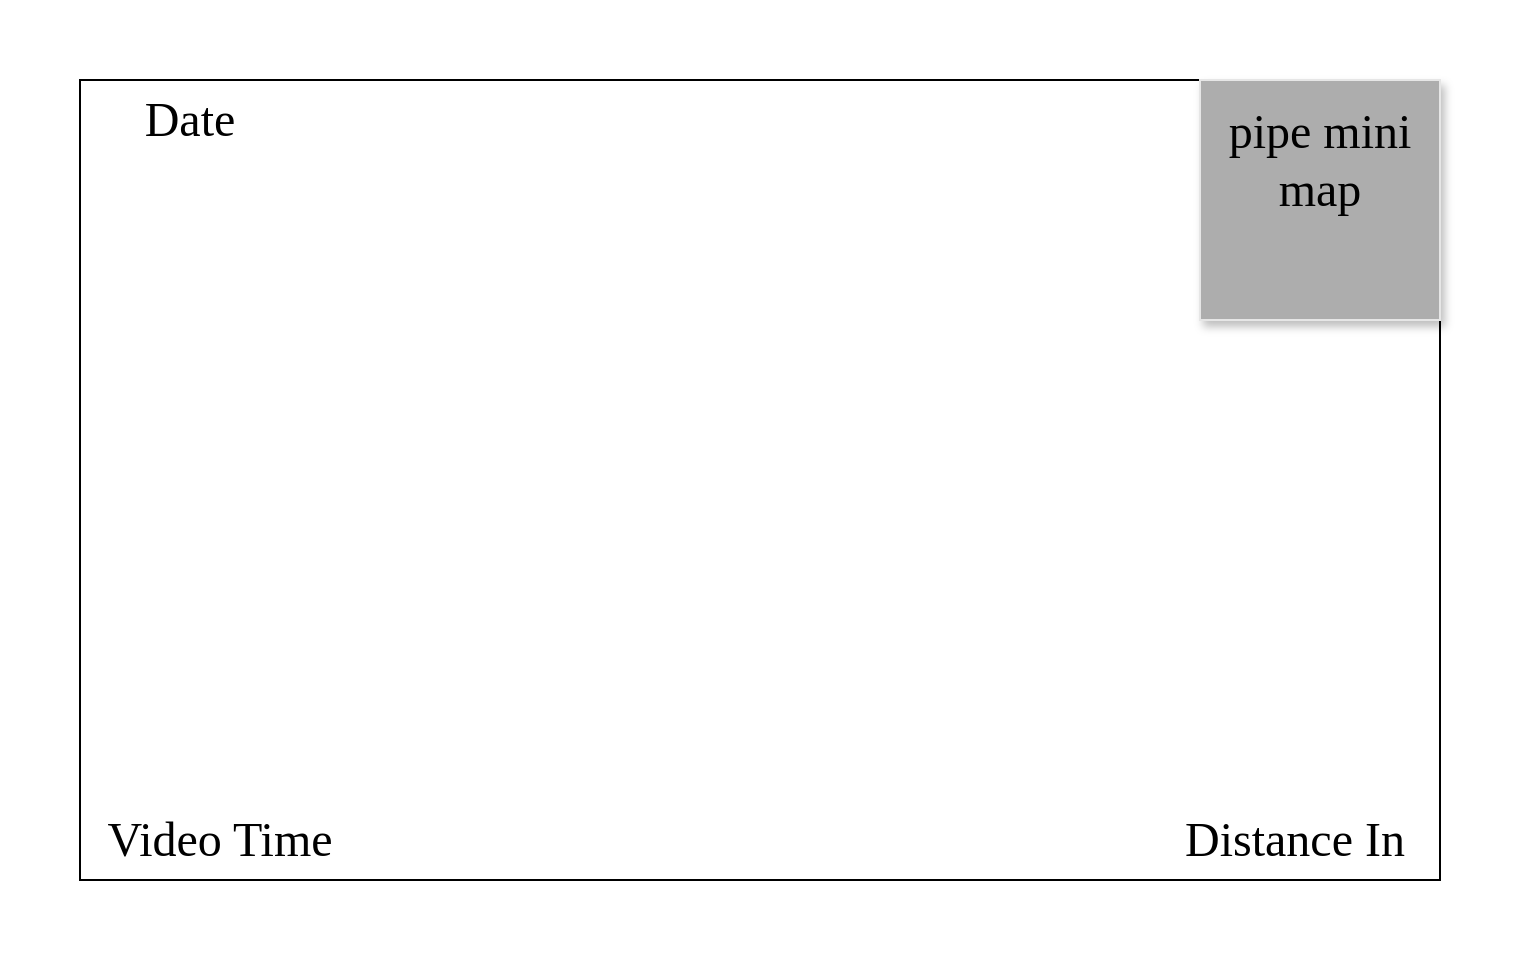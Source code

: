 <mxfile version="12.8.1" type="google"><diagram id="YaAGjsevAh_lOddL7Rrb" name="Page-1"><mxGraphModel dx="975" dy="794" grid="1" gridSize="10" guides="1" tooltips="1" connect="1" arrows="1" fold="1" page="1" pageScale="1" pageWidth="1920" pageHeight="1200" math="0" shadow="0"><root><mxCell id="0"/><mxCell id="1" parent="0"/><mxCell id="XKm7Sc7NSPT8KbCFhtUN-4" value="" style="rounded=0;whiteSpace=wrap;html=1;" parent="1" vertex="1"><mxGeometry x="40" y="40" width="680" height="400" as="geometry"/></mxCell><mxCell id="XKm7Sc7NSPT8KbCFhtUN-5" value="" style="rounded=0;whiteSpace=wrap;html=1;fillColor=none;strokeColor=none;" parent="1" vertex="1"><mxGeometry width="10" height="10" as="geometry"/></mxCell><mxCell id="XKm7Sc7NSPT8KbCFhtUN-7" value="&lt;font style=&quot;font-size: 24px&quot; face=&quot;Times New Roman&quot;&gt;Video Time&lt;/font&gt;" style="text;html=1;strokeColor=none;fillColor=none;align=center;verticalAlign=middle;whiteSpace=wrap;rounded=0;" parent="1" vertex="1"><mxGeometry x="50" y="410" width="120" height="20" as="geometry"/></mxCell><mxCell id="XKm7Sc7NSPT8KbCFhtUN-8" value="&lt;font style=&quot;font-size: 24px&quot; face=&quot;Times New Roman&quot;&gt;Date&lt;/font&gt;" style="text;html=1;strokeColor=none;fillColor=none;align=center;verticalAlign=middle;whiteSpace=wrap;rounded=0;" parent="1" vertex="1"><mxGeometry x="50" y="50" width="90" height="20" as="geometry"/></mxCell><mxCell id="XKm7Sc7NSPT8KbCFhtUN-10" value="&lt;font style=&quot;font-size: 24px&quot; face=&quot;Times New Roman&quot;&gt;Distance In&lt;/font&gt;" style="text;html=1;strokeColor=none;fillColor=none;align=center;verticalAlign=middle;whiteSpace=wrap;rounded=0;" parent="1" vertex="1"><mxGeometry x="590" y="410" width="115" height="20" as="geometry"/></mxCell><mxCell id="XKm7Sc7NSPT8KbCFhtUN-11" value="" style="rounded=0;whiteSpace=wrap;html=1;fillColor=#ADADAD;shadow=1;strokeColor=#E6E6E6;" parent="1" vertex="1"><mxGeometry x="600" y="40" width="120" height="120" as="geometry"/></mxCell><mxCell id="XKm7Sc7NSPT8KbCFhtUN-14" value="&lt;font style=&quot;font-size: 24px&quot; face=&quot;Times New Roman&quot;&gt;pipe mini map&lt;/font&gt;" style="text;html=1;strokeColor=none;fillColor=none;align=center;verticalAlign=middle;whiteSpace=wrap;rounded=0;" parent="1" vertex="1"><mxGeometry x="610" y="70" width="100" height="20" as="geometry"/></mxCell><mxCell id="pj7-wYQAqYwMuaPMRP7a-1" value="" style="rounded=0;whiteSpace=wrap;html=1;fillColor=none;strokeColor=none;" vertex="1" parent="1"><mxGeometry x="750" y="470" width="10" height="10" as="geometry"/></mxCell></root></mxGraphModel></diagram></mxfile>